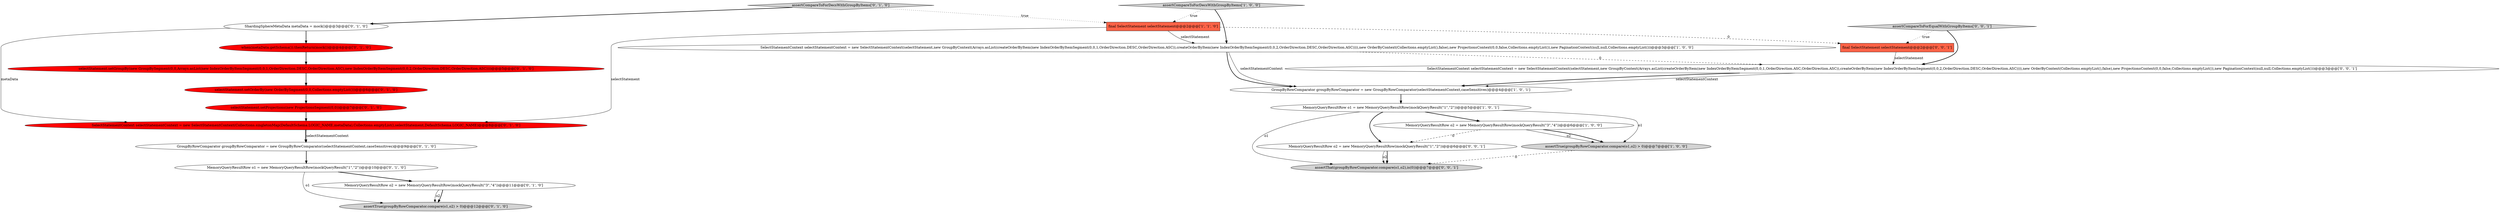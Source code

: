 digraph {
13 [style = filled, label = "selectStatement.setOrderBy(new OrderBySegment(0,0,Collections.emptyList()))@@@6@@@['0', '1', '0']", fillcolor = red, shape = ellipse image = "AAA1AAABBB2BBB"];
11 [style = filled, label = "when(metaData.getSchema()).thenReturn(mock())@@@4@@@['0', '1', '0']", fillcolor = red, shape = ellipse image = "AAA1AAABBB2BBB"];
18 [style = filled, label = "assertThat(groupByRowComparator.compare(o1,o2),is(0))@@@7@@@['0', '0', '1']", fillcolor = lightgray, shape = ellipse image = "AAA0AAABBB3BBB"];
20 [style = filled, label = "final SelectStatement selectStatement@@@2@@@['0', '0', '1']", fillcolor = tomato, shape = box image = "AAA0AAABBB3BBB"];
5 [style = filled, label = "SelectStatementContext selectStatementContext = new SelectStatementContext(selectStatement,new GroupByContext(Arrays.asList(createOrderByItem(new IndexOrderByItemSegment(0,0,1,OrderDirection.DESC,OrderDirection.ASC)),createOrderByItem(new IndexOrderByItemSegment(0,0,2,OrderDirection.DESC,OrderDirection.ASC)))),new OrderByContext(Collections.emptyList(),false),new ProjectionsContext(0,0,false,Collections.emptyList()),new PaginationContext(null,null,Collections.emptyList()))@@@3@@@['1', '0', '0']", fillcolor = white, shape = ellipse image = "AAA0AAABBB1BBB"];
15 [style = filled, label = "MemoryQueryResultRow o1 = new MemoryQueryResultRow(mockQueryResult(\"1\",\"2\"))@@@10@@@['0', '1', '0']", fillcolor = white, shape = ellipse image = "AAA0AAABBB2BBB"];
10 [style = filled, label = "GroupByRowComparator groupByRowComparator = new GroupByRowComparator(selectStatementContext,caseSensitives)@@@9@@@['0', '1', '0']", fillcolor = white, shape = ellipse image = "AAA0AAABBB2BBB"];
0 [style = filled, label = "MemoryQueryResultRow o1 = new MemoryQueryResultRow(mockQueryResult(\"1\",\"2\"))@@@5@@@['1', '0', '1']", fillcolor = white, shape = ellipse image = "AAA0AAABBB1BBB"];
21 [style = filled, label = "MemoryQueryResultRow o2 = new MemoryQueryResultRow(mockQueryResult(\"1\",\"2\"))@@@6@@@['0', '0', '1']", fillcolor = white, shape = ellipse image = "AAA0AAABBB3BBB"];
2 [style = filled, label = "assertTrue(groupByRowComparator.compare(o1,o2) > 0)@@@7@@@['1', '0', '0']", fillcolor = lightgray, shape = ellipse image = "AAA0AAABBB1BBB"];
14 [style = filled, label = "SelectStatementContext selectStatementContext = new SelectStatementContext(Collections.singletonMap(DefaultSchema.LOGIC_NAME,metaData),Collections.emptyList(),selectStatement,DefaultSchema.LOGIC_NAME)@@@8@@@['0', '1', '0']", fillcolor = red, shape = ellipse image = "AAA1AAABBB2BBB"];
6 [style = filled, label = "GroupByRowComparator groupByRowComparator = new GroupByRowComparator(selectStatementContext,caseSensitives)@@@4@@@['1', '0', '1']", fillcolor = white, shape = ellipse image = "AAA0AAABBB1BBB"];
17 [style = filled, label = "ShardingSphereMetaData metaData = mock()@@@3@@@['0', '1', '0']", fillcolor = white, shape = ellipse image = "AAA0AAABBB2BBB"];
4 [style = filled, label = "assertCompareToForDecsWithGroupByItems['1', '0', '0']", fillcolor = lightgray, shape = diamond image = "AAA0AAABBB1BBB"];
7 [style = filled, label = "selectStatement.setGroupBy(new GroupBySegment(0,0,Arrays.asList(new IndexOrderByItemSegment(0,0,1,OrderDirection.DESC,OrderDirection.ASC),new IndexOrderByItemSegment(0,0,2,OrderDirection.DESC,OrderDirection.ASC))))@@@5@@@['0', '1', '0']", fillcolor = red, shape = ellipse image = "AAA1AAABBB2BBB"];
12 [style = filled, label = "MemoryQueryResultRow o2 = new MemoryQueryResultRow(mockQueryResult(\"3\",\"4\"))@@@11@@@['0', '1', '0']", fillcolor = white, shape = ellipse image = "AAA0AAABBB2BBB"];
16 [style = filled, label = "assertTrue(groupByRowComparator.compare(o1,o2) > 0)@@@12@@@['0', '1', '0']", fillcolor = lightgray, shape = ellipse image = "AAA0AAABBB2BBB"];
9 [style = filled, label = "assertCompareToForDecsWithGroupByItems['0', '1', '0']", fillcolor = lightgray, shape = diamond image = "AAA0AAABBB2BBB"];
1 [style = filled, label = "final SelectStatement selectStatement@@@2@@@['1', '1', '0']", fillcolor = tomato, shape = box image = "AAA0AAABBB1BBB"];
8 [style = filled, label = "selectStatement.setProjections(new ProjectionsSegment(0,0))@@@7@@@['0', '1', '0']", fillcolor = red, shape = ellipse image = "AAA1AAABBB2BBB"];
19 [style = filled, label = "assertCompareToForEqualWithGroupByItems['0', '0', '1']", fillcolor = lightgray, shape = diamond image = "AAA0AAABBB3BBB"];
22 [style = filled, label = "SelectStatementContext selectStatementContext = new SelectStatementContext(selectStatement,new GroupByContext(Arrays.asList(createOrderByItem(new IndexOrderByItemSegment(0,0,1,OrderDirection.ASC,OrderDirection.ASC)),createOrderByItem(new IndexOrderByItemSegment(0,0,2,OrderDirection.DESC,OrderDirection.ASC)))),new OrderByContext(Collections.emptyList(),false),new ProjectionsContext(0,0,false,Collections.emptyList()),new PaginationContext(null,null,Collections.emptyList()))@@@3@@@['0', '0', '1']", fillcolor = white, shape = ellipse image = "AAA0AAABBB3BBB"];
3 [style = filled, label = "MemoryQueryResultRow o2 = new MemoryQueryResultRow(mockQueryResult(\"3\",\"4\"))@@@6@@@['1', '0', '0']", fillcolor = white, shape = ellipse image = "AAA0AAABBB1BBB"];
7->13 [style = bold, label=""];
0->3 [style = bold, label=""];
10->15 [style = bold, label=""];
20->22 [style = solid, label="selectStatement"];
21->18 [style = solid, label="o2"];
3->21 [style = dashed, label="0"];
4->1 [style = dotted, label="true"];
19->20 [style = dotted, label="true"];
1->5 [style = solid, label="selectStatement"];
8->14 [style = bold, label=""];
14->10 [style = bold, label=""];
12->16 [style = solid, label="o2"];
9->17 [style = bold, label=""];
6->0 [style = bold, label=""];
12->16 [style = bold, label=""];
0->21 [style = bold, label=""];
21->18 [style = bold, label=""];
5->6 [style = solid, label="selectStatementContext"];
1->20 [style = dashed, label="0"];
3->2 [style = solid, label="o2"];
5->6 [style = bold, label=""];
22->6 [style = solid, label="selectStatementContext"];
3->2 [style = bold, label=""];
0->18 [style = solid, label="o1"];
9->1 [style = dotted, label="true"];
2->18 [style = dashed, label="0"];
0->2 [style = solid, label="o1"];
14->10 [style = solid, label="selectStatementContext"];
15->16 [style = solid, label="o1"];
15->12 [style = bold, label=""];
13->8 [style = bold, label=""];
17->14 [style = solid, label="metaData"];
19->22 [style = bold, label=""];
4->5 [style = bold, label=""];
1->14 [style = solid, label="selectStatement"];
11->7 [style = bold, label=""];
22->6 [style = bold, label=""];
17->11 [style = bold, label=""];
5->22 [style = dashed, label="0"];
}
